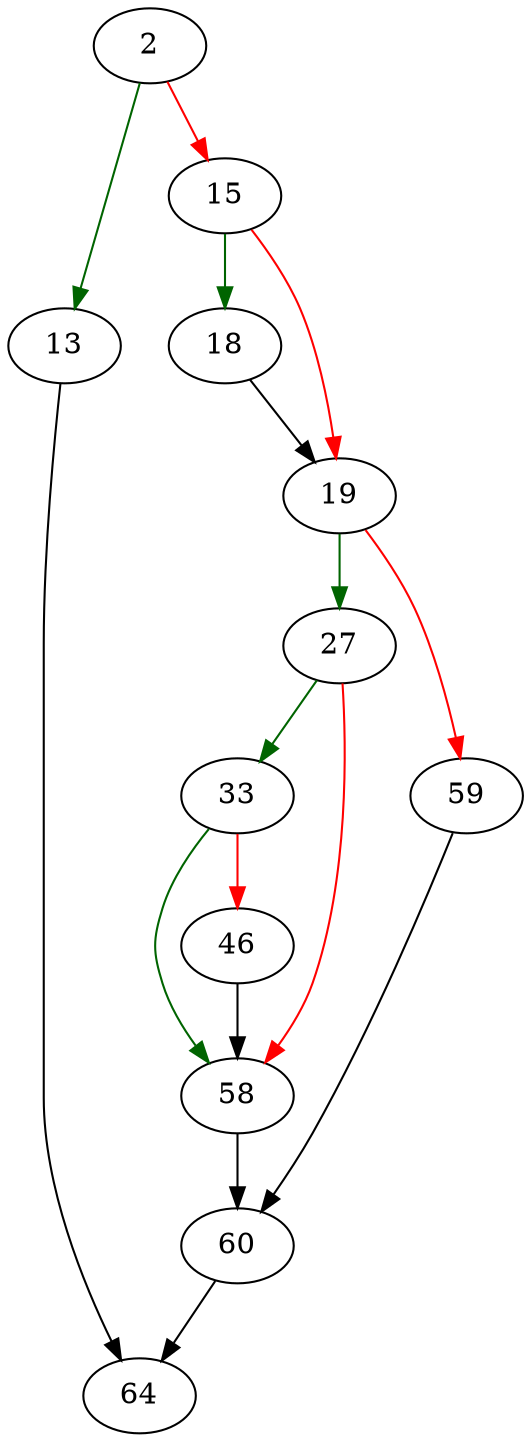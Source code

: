 strict digraph "sqlite3_open16" {
	// Node definitions.
	2 [entry=true];
	13;
	15;
	64;
	18;
	19;
	27;
	59;
	33;
	58;
	46;
	60;

	// Edge definitions.
	2 -> 13 [
		color=darkgreen
		cond=true
	];
	2 -> 15 [
		color=red
		cond=false
	];
	13 -> 64;
	15 -> 18 [
		color=darkgreen
		cond=true
	];
	15 -> 19 [
		color=red
		cond=false
	];
	18 -> 19;
	19 -> 27 [
		color=darkgreen
		cond=true
	];
	19 -> 59 [
		color=red
		cond=false
	];
	27 -> 33 [
		color=darkgreen
		cond=true
	];
	27 -> 58 [
		color=red
		cond=false
	];
	59 -> 60;
	33 -> 58 [
		color=darkgreen
		cond=true
	];
	33 -> 46 [
		color=red
		cond=false
	];
	58 -> 60;
	46 -> 58;
	60 -> 64;
}